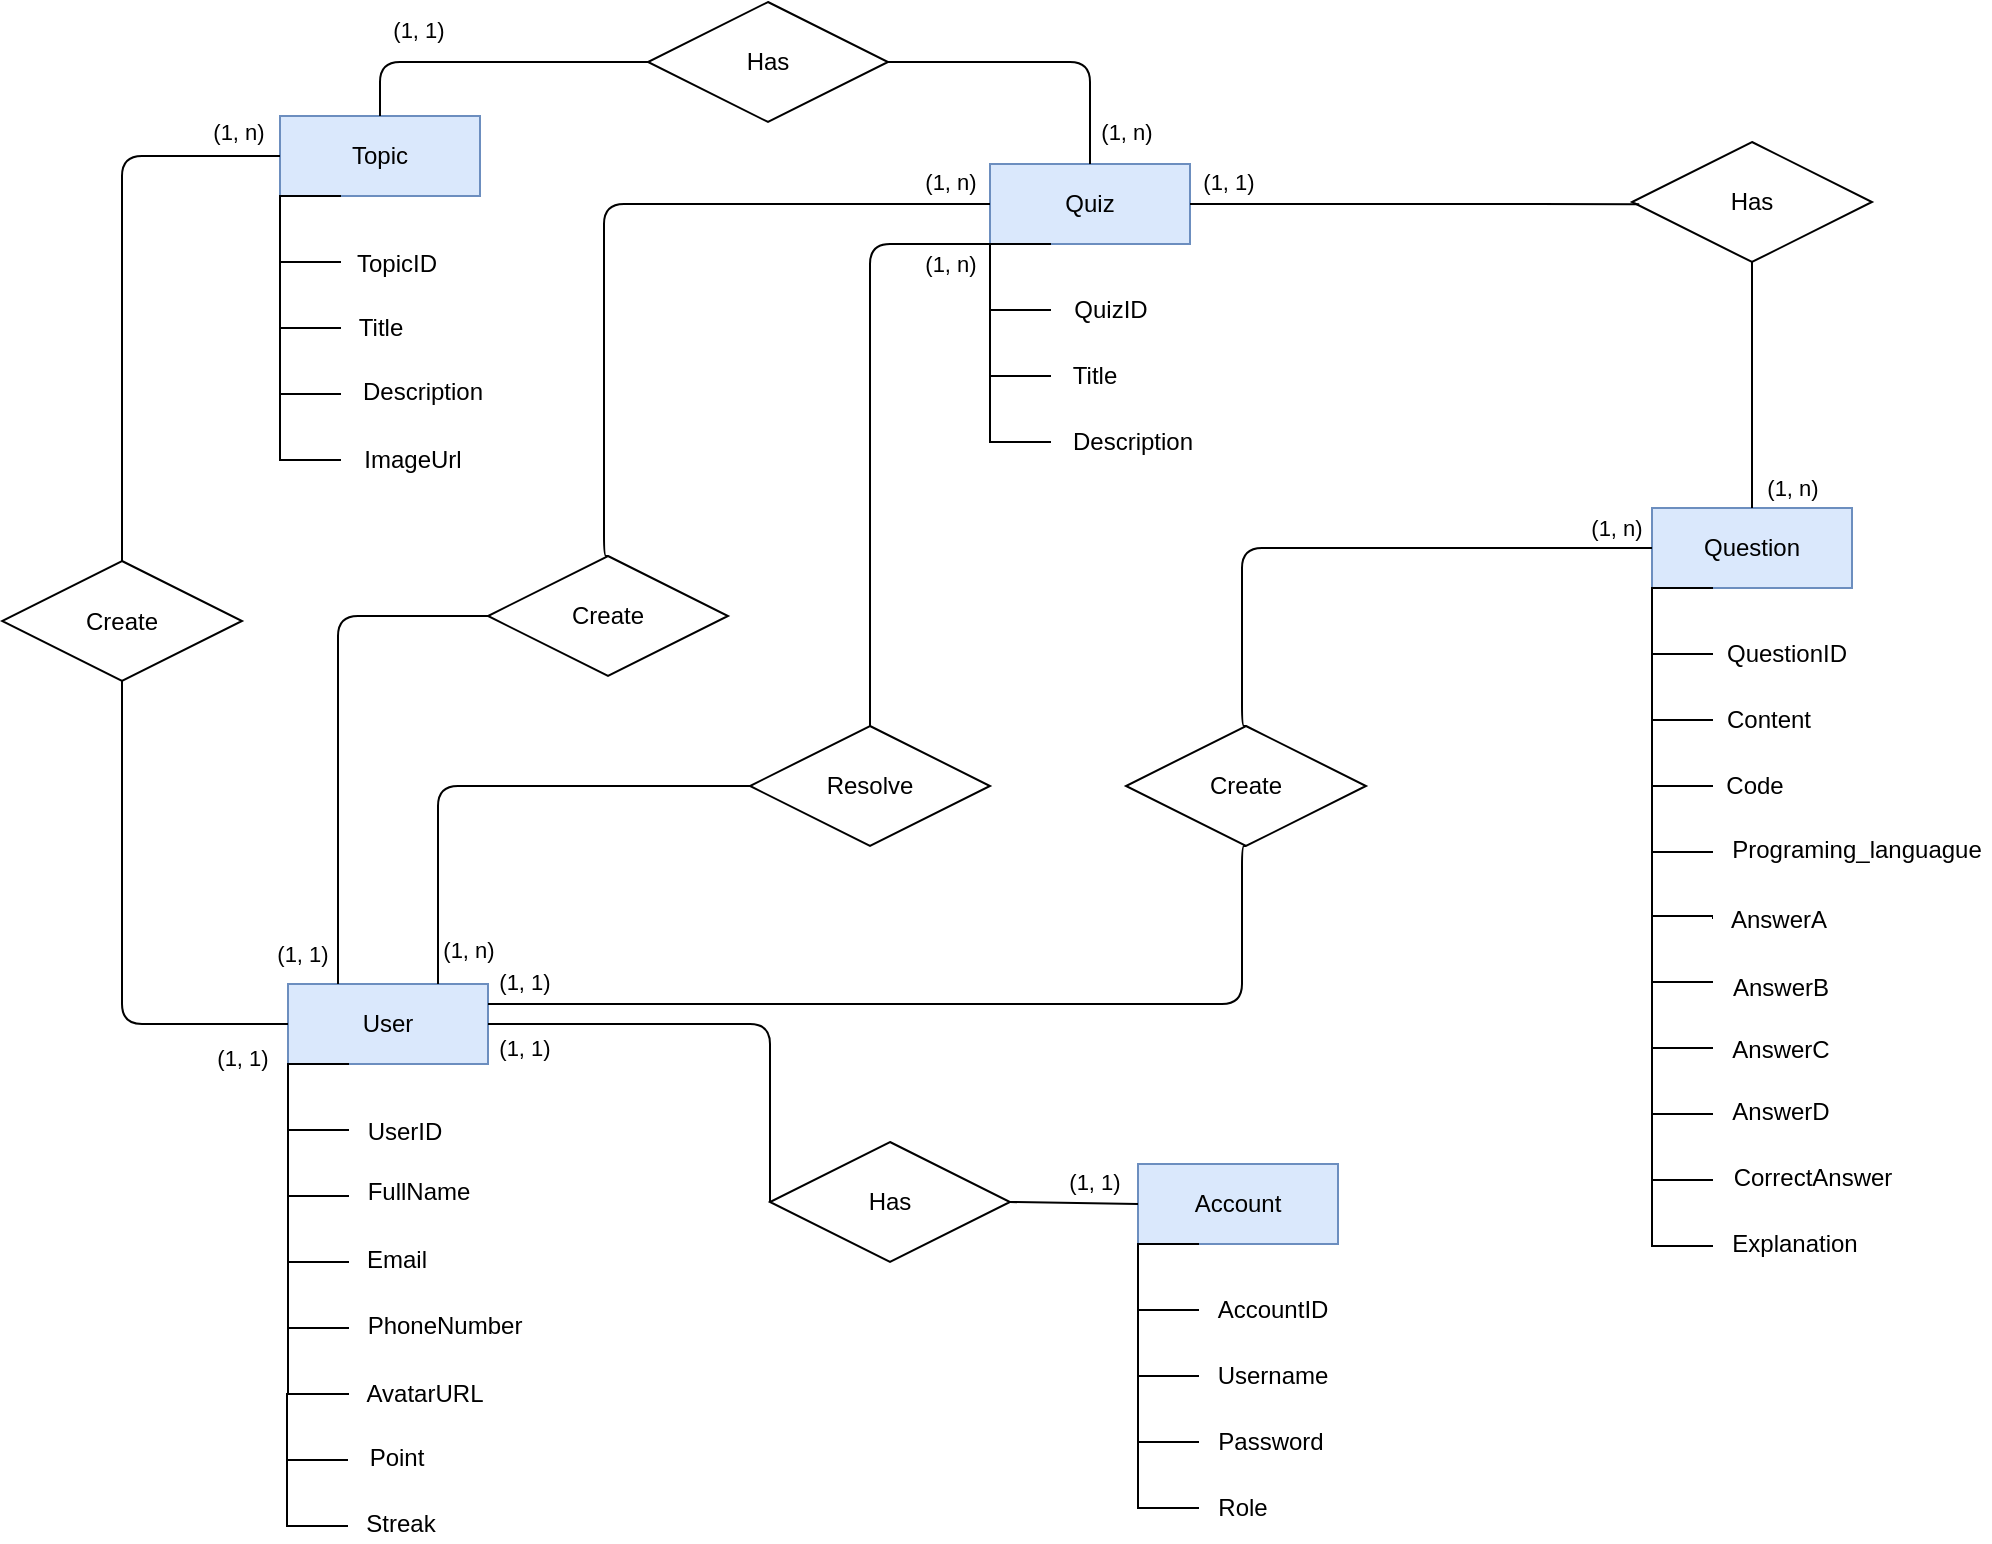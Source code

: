 <mxfile version="14.5.3" type="github">
  <diagram id="zS2Ke8lG-zN17uugovul" name="Page-1">
    <mxGraphModel dx="2226" dy="131" grid="0" gridSize="10" guides="1" tooltips="1" connect="1" arrows="1" fold="1" page="0" pageScale="1" pageWidth="827" pageHeight="1169" math="0" shadow="0">
      <root>
        <mxCell id="0" />
        <mxCell id="1" parent="0" />
        <mxCell id="2FXpOR_JV8casT9oI08A-56" value="Topic" style="whiteSpace=wrap;html=1;align=center;startSize=26;fillColor=#dae8fc;strokeColor=#6c8ebf;" vertex="1" parent="1">
          <mxGeometry x="72" y="947" width="100" height="40" as="geometry" />
        </mxCell>
        <mxCell id="2FXpOR_JV8casT9oI08A-57" value="" style="html=1;dashed=0;whitespace=wrap;shape=partialRectangle;right=0;startSize=26;fillColor=#ffffff;gradientColor=none;" vertex="1" parent="1">
          <mxGeometry x="72" y="987" width="30" height="33" as="geometry" />
        </mxCell>
        <mxCell id="2FXpOR_JV8casT9oI08A-58" value="TopicID" style="text;html=1;resizable=0;autosize=1;align=center;verticalAlign=middle;points=[];fillColor=none;strokeColor=none;startSize=26;fontSize=12;" vertex="1" parent="1">
          <mxGeometry x="105" y="1012" width="50" height="18" as="geometry" />
        </mxCell>
        <mxCell id="2FXpOR_JV8casT9oI08A-59" value="" style="html=1;dashed=0;whitespace=wrap;shape=partialRectangle;right=0;startSize=26;fillColor=#ffffff;gradientColor=none;" vertex="1" parent="1">
          <mxGeometry x="72" y="1020" width="30" height="33" as="geometry" />
        </mxCell>
        <mxCell id="2FXpOR_JV8casT9oI08A-60" value="Title" style="text;html=1;resizable=0;autosize=1;align=center;verticalAlign=middle;points=[];fillColor=none;strokeColor=none;startSize=26;fontSize=12;" vertex="1" parent="1">
          <mxGeometry x="106" y="1044" width="32" height="18" as="geometry" />
        </mxCell>
        <mxCell id="2FXpOR_JV8casT9oI08A-61" value="" style="html=1;dashed=0;whitespace=wrap;shape=partialRectangle;right=0;startSize=26;fillColor=#ffffff;gradientColor=none;" vertex="1" parent="1">
          <mxGeometry x="72" y="1053" width="30" height="33" as="geometry" />
        </mxCell>
        <mxCell id="2FXpOR_JV8casT9oI08A-62" value="Description" style="text;html=1;resizable=0;autosize=1;align=center;verticalAlign=middle;points=[];fillColor=none;strokeColor=none;startSize=26;fontSize=12;" vertex="1" parent="1">
          <mxGeometry x="108" y="1076" width="70" height="18" as="geometry" />
        </mxCell>
        <mxCell id="2FXpOR_JV8casT9oI08A-63" value="" style="html=1;dashed=0;whitespace=wrap;shape=partialRectangle;right=0;startSize=26;fillColor=#ffffff;gradientColor=none;" vertex="1" parent="1">
          <mxGeometry x="72" y="1086" width="30" height="33" as="geometry" />
        </mxCell>
        <mxCell id="2FXpOR_JV8casT9oI08A-64" value="ImageUrl" style="text;html=1;resizable=0;autosize=1;align=center;verticalAlign=middle;points=[];fillColor=none;strokeColor=none;startSize=26;fontSize=12;" vertex="1" parent="1">
          <mxGeometry x="108" y="1110" width="59" height="18" as="geometry" />
        </mxCell>
        <mxCell id="2FXpOR_JV8casT9oI08A-69" value="User" style="whiteSpace=wrap;html=1;align=center;startSize=26;fillColor=#dae8fc;strokeColor=#6c8ebf;" vertex="1" parent="1">
          <mxGeometry x="76" y="1381" width="100" height="40" as="geometry" />
        </mxCell>
        <mxCell id="2FXpOR_JV8casT9oI08A-70" value="" style="html=1;dashed=0;whitespace=wrap;shape=partialRectangle;right=0;startSize=26;fillColor=#ffffff;gradientColor=none;" vertex="1" parent="1">
          <mxGeometry x="76" y="1421" width="30" height="33" as="geometry" />
        </mxCell>
        <mxCell id="2FXpOR_JV8casT9oI08A-71" value="UserID" style="text;html=1;resizable=0;autosize=1;align=center;verticalAlign=middle;points=[];fillColor=none;strokeColor=none;startSize=26;fontSize=12;" vertex="1" parent="1">
          <mxGeometry x="110" y="1446" width="48" height="18" as="geometry" />
        </mxCell>
        <mxCell id="2FXpOR_JV8casT9oI08A-72" value="" style="html=1;dashed=0;whitespace=wrap;shape=partialRectangle;right=0;startSize=26;fillColor=#ffffff;gradientColor=none;" vertex="1" parent="1">
          <mxGeometry x="76" y="1454" width="30" height="33" as="geometry" />
        </mxCell>
        <mxCell id="2FXpOR_JV8casT9oI08A-73" value="FullName" style="text;html=1;resizable=0;autosize=1;align=center;verticalAlign=middle;points=[];fillColor=none;strokeColor=none;startSize=26;fontSize=12;" vertex="1" parent="1">
          <mxGeometry x="110" y="1476" width="61" height="18" as="geometry" />
        </mxCell>
        <mxCell id="2FXpOR_JV8casT9oI08A-74" value="" style="html=1;dashed=0;whitespace=wrap;shape=partialRectangle;right=0;startSize=26;fillColor=#ffffff;gradientColor=none;" vertex="1" parent="1">
          <mxGeometry x="76" y="1487" width="30" height="33" as="geometry" />
        </mxCell>
        <mxCell id="2FXpOR_JV8casT9oI08A-75" value="Email" style="text;html=1;resizable=0;autosize=1;align=center;verticalAlign=middle;points=[];fillColor=none;strokeColor=none;startSize=26;fontSize=12;" vertex="1" parent="1">
          <mxGeometry x="110" y="1510" width="40" height="18" as="geometry" />
        </mxCell>
        <mxCell id="2FXpOR_JV8casT9oI08A-76" value="" style="html=1;dashed=0;whitespace=wrap;shape=partialRectangle;right=0;startSize=26;fillColor=#ffffff;gradientColor=none;" vertex="1" parent="1">
          <mxGeometry x="76" y="1520" width="30" height="33" as="geometry" />
        </mxCell>
        <mxCell id="2FXpOR_JV8casT9oI08A-78" value="" style="html=1;dashed=0;whitespace=wrap;shape=partialRectangle;right=0;startSize=26;fillColor=#ffffff;gradientColor=none;" vertex="1" parent="1">
          <mxGeometry x="76" y="1553" width="30" height="33" as="geometry" />
        </mxCell>
        <mxCell id="2FXpOR_JV8casT9oI08A-79" value="PhoneNumber" style="text;html=1;resizable=0;autosize=1;align=center;verticalAlign=middle;points=[];fillColor=none;strokeColor=none;startSize=26;fontSize=12;" vertex="1" parent="1">
          <mxGeometry x="110" y="1543" width="88" height="18" as="geometry" />
        </mxCell>
        <mxCell id="2FXpOR_JV8casT9oI08A-81" value="AvatarURL" style="text;html=1;resizable=0;autosize=1;align=center;verticalAlign=middle;points=[];fillColor=none;strokeColor=none;startSize=26;fontSize=12;" vertex="1" parent="1">
          <mxGeometry x="110" y="1577" width="68" height="18" as="geometry" />
        </mxCell>
        <mxCell id="2FXpOR_JV8casT9oI08A-84" value="Account" style="whiteSpace=wrap;html=1;align=center;startSize=26;fillColor=#dae8fc;strokeColor=#6c8ebf;" vertex="1" parent="1">
          <mxGeometry x="501" y="1471" width="100" height="40" as="geometry" />
        </mxCell>
        <mxCell id="2FXpOR_JV8casT9oI08A-85" value="" style="html=1;dashed=0;whitespace=wrap;shape=partialRectangle;right=0;startSize=26;fillColor=#ffffff;gradientColor=none;" vertex="1" parent="1">
          <mxGeometry x="501" y="1511" width="30" height="33" as="geometry" />
        </mxCell>
        <mxCell id="2FXpOR_JV8casT9oI08A-86" value="AccountID" style="text;html=1;resizable=0;autosize=1;align=center;verticalAlign=middle;points=[];fillColor=none;strokeColor=none;startSize=26;fontSize=12;" vertex="1" parent="1">
          <mxGeometry x="535.5" y="1535" width="65" height="18" as="geometry" />
        </mxCell>
        <mxCell id="2FXpOR_JV8casT9oI08A-87" value="" style="html=1;dashed=0;whitespace=wrap;shape=partialRectangle;right=0;startSize=26;fillColor=#ffffff;gradientColor=none;" vertex="1" parent="1">
          <mxGeometry x="501" y="1544" width="30" height="33" as="geometry" />
        </mxCell>
        <mxCell id="2FXpOR_JV8casT9oI08A-88" value="Username" style="text;html=1;resizable=0;autosize=1;align=center;verticalAlign=middle;points=[];fillColor=none;strokeColor=none;startSize=26;fontSize=12;" vertex="1" parent="1">
          <mxGeometry x="535" y="1568" width="65" height="18" as="geometry" />
        </mxCell>
        <mxCell id="2FXpOR_JV8casT9oI08A-89" value="" style="html=1;dashed=0;whitespace=wrap;shape=partialRectangle;right=0;startSize=26;fillColor=#ffffff;gradientColor=none;" vertex="1" parent="1">
          <mxGeometry x="501" y="1577" width="30" height="33" as="geometry" />
        </mxCell>
        <mxCell id="2FXpOR_JV8casT9oI08A-90" value="Password" style="text;html=1;resizable=0;autosize=1;align=center;verticalAlign=middle;points=[];fillColor=none;strokeColor=none;startSize=26;fontSize=12;" vertex="1" parent="1">
          <mxGeometry x="535" y="1601" width="63" height="18" as="geometry" />
        </mxCell>
        <mxCell id="2FXpOR_JV8casT9oI08A-91" value="" style="html=1;dashed=0;whitespace=wrap;shape=partialRectangle;right=0;startSize=26;fillColor=#ffffff;gradientColor=none;" vertex="1" parent="1">
          <mxGeometry x="501" y="1610" width="30" height="33" as="geometry" />
        </mxCell>
        <mxCell id="2FXpOR_JV8casT9oI08A-93" value="Role" style="text;html=1;resizable=0;autosize=1;align=center;verticalAlign=middle;points=[];fillColor=none;strokeColor=none;startSize=26;fontSize=12;" vertex="1" parent="1">
          <mxGeometry x="535" y="1634" width="35" height="18" as="geometry" />
        </mxCell>
        <mxCell id="2FXpOR_JV8casT9oI08A-95" value="Quiz" style="whiteSpace=wrap;html=1;align=center;startSize=26;fillColor=#dae8fc;strokeColor=#6c8ebf;" vertex="1" parent="1">
          <mxGeometry x="427" y="971" width="100" height="40" as="geometry" />
        </mxCell>
        <mxCell id="2FXpOR_JV8casT9oI08A-96" value="" style="html=1;dashed=0;whitespace=wrap;shape=partialRectangle;right=0;startSize=26;fillColor=#ffffff;gradientColor=none;" vertex="1" parent="1">
          <mxGeometry x="427" y="1011" width="30" height="33" as="geometry" />
        </mxCell>
        <mxCell id="2FXpOR_JV8casT9oI08A-97" value="QuizID" style="text;html=1;resizable=0;autosize=1;align=center;verticalAlign=middle;points=[];fillColor=none;strokeColor=none;startSize=26;fontSize=12;" vertex="1" parent="1">
          <mxGeometry x="463" y="1035" width="47" height="18" as="geometry" />
        </mxCell>
        <mxCell id="2FXpOR_JV8casT9oI08A-98" value="" style="html=1;dashed=0;whitespace=wrap;shape=partialRectangle;right=0;startSize=26;fillColor=#ffffff;gradientColor=none;" vertex="1" parent="1">
          <mxGeometry x="427" y="1044" width="30" height="33" as="geometry" />
        </mxCell>
        <mxCell id="2FXpOR_JV8casT9oI08A-99" value="Title" style="text;html=1;resizable=0;autosize=1;align=center;verticalAlign=middle;points=[];fillColor=none;strokeColor=none;startSize=26;fontSize=12;" vertex="1" parent="1">
          <mxGeometry x="463" y="1068" width="32" height="18" as="geometry" />
        </mxCell>
        <mxCell id="2FXpOR_JV8casT9oI08A-100" value="" style="html=1;dashed=0;whitespace=wrap;shape=partialRectangle;right=0;startSize=26;fillColor=#ffffff;gradientColor=none;" vertex="1" parent="1">
          <mxGeometry x="427" y="1077" width="30" height="33" as="geometry" />
        </mxCell>
        <mxCell id="2FXpOR_JV8casT9oI08A-101" value="Description" style="text;html=1;resizable=0;autosize=1;align=center;verticalAlign=middle;points=[];fillColor=none;strokeColor=none;startSize=26;fontSize=12;" vertex="1" parent="1">
          <mxGeometry x="463" y="1101" width="70" height="18" as="geometry" />
        </mxCell>
        <mxCell id="2FXpOR_JV8casT9oI08A-104" value="Question" style="whiteSpace=wrap;html=1;align=center;startSize=26;fillColor=#dae8fc;strokeColor=#6c8ebf;" vertex="1" parent="1">
          <mxGeometry x="758" y="1143" width="100" height="40" as="geometry" />
        </mxCell>
        <mxCell id="2FXpOR_JV8casT9oI08A-105" value="" style="html=1;dashed=0;whitespace=wrap;shape=partialRectangle;right=0;startSize=26;fillColor=#ffffff;gradientColor=none;" vertex="1" parent="1">
          <mxGeometry x="758" y="1183" width="30" height="33" as="geometry" />
        </mxCell>
        <mxCell id="2FXpOR_JV8casT9oI08A-106" value="QuestionID" style="text;html=1;resizable=0;autosize=1;align=center;verticalAlign=middle;points=[];fillColor=none;strokeColor=none;startSize=26;fontSize=12;" vertex="1" parent="1">
          <mxGeometry x="790" y="1207" width="70" height="18" as="geometry" />
        </mxCell>
        <mxCell id="2FXpOR_JV8casT9oI08A-107" value="" style="html=1;dashed=0;whitespace=wrap;shape=partialRectangle;right=0;startSize=26;fillColor=#ffffff;gradientColor=none;" vertex="1" parent="1">
          <mxGeometry x="758" y="1216" width="30" height="33" as="geometry" />
        </mxCell>
        <mxCell id="2FXpOR_JV8casT9oI08A-108" value="Content" style="text;html=1;resizable=0;autosize=1;align=center;verticalAlign=middle;points=[];fillColor=none;strokeColor=none;startSize=26;fontSize=12;" vertex="1" parent="1">
          <mxGeometry x="790" y="1240" width="52" height="18" as="geometry" />
        </mxCell>
        <mxCell id="2FXpOR_JV8casT9oI08A-109" value="" style="html=1;dashed=0;whitespace=wrap;shape=partialRectangle;right=0;startSize=26;fillColor=#ffffff;gradientColor=none;" vertex="1" parent="1">
          <mxGeometry x="758" y="1249" width="30" height="33" as="geometry" />
        </mxCell>
        <mxCell id="2FXpOR_JV8casT9oI08A-110" value="Code" style="text;html=1;resizable=0;autosize=1;align=center;verticalAlign=middle;points=[];fillColor=none;strokeColor=none;startSize=26;fontSize=12;" vertex="1" parent="1">
          <mxGeometry x="789" y="1273" width="39" height="18" as="geometry" />
        </mxCell>
        <mxCell id="2FXpOR_JV8casT9oI08A-111" value="" style="html=1;dashed=0;whitespace=wrap;shape=partialRectangle;right=0;startSize=26;fillColor=#ffffff;gradientColor=none;" vertex="1" parent="1">
          <mxGeometry x="758" y="1282" width="30" height="33" as="geometry" />
        </mxCell>
        <mxCell id="2FXpOR_JV8casT9oI08A-112" value="" style="html=1;dashed=0;whitespace=wrap;shape=partialRectangle;right=0;startSize=26;fillColor=#ffffff;gradientColor=none;" vertex="1" parent="1">
          <mxGeometry x="758" y="1315" width="30" height="33" as="geometry" />
        </mxCell>
        <mxCell id="2FXpOR_JV8casT9oI08A-113" value="Programing_languague" style="text;html=1;resizable=0;autosize=1;align=center;verticalAlign=middle;points=[];fillColor=none;strokeColor=none;startSize=26;fontSize=12;" vertex="1" parent="1">
          <mxGeometry x="792" y="1305" width="135" height="18" as="geometry" />
        </mxCell>
        <mxCell id="2FXpOR_JV8casT9oI08A-115" value="AnswerA" style="text;html=1;resizable=0;autosize=1;align=center;verticalAlign=middle;points=[];fillColor=none;strokeColor=none;startSize=26;fontSize=12;" vertex="1" parent="1">
          <mxGeometry x="792" y="1340" width="58" height="18" as="geometry" />
        </mxCell>
        <mxCell id="2FXpOR_JV8casT9oI08A-116" value="" style="html=1;dashed=0;whitespace=wrap;shape=partialRectangle;right=0;startSize=26;fillColor=#ffffff;gradientColor=none;" vertex="1" parent="1">
          <mxGeometry x="758" y="1347" width="30" height="33" as="geometry" />
        </mxCell>
        <mxCell id="2FXpOR_JV8casT9oI08A-117" value="AnswerB" style="text;html=1;resizable=0;autosize=1;align=center;verticalAlign=middle;points=[];fillColor=none;strokeColor=none;startSize=26;fontSize=12;" vertex="1" parent="1">
          <mxGeometry x="793" y="1374" width="58" height="18" as="geometry" />
        </mxCell>
        <mxCell id="2FXpOR_JV8casT9oI08A-118" value="" style="html=1;dashed=0;whitespace=wrap;shape=partialRectangle;right=0;startSize=26;fillColor=#ffffff;gradientColor=none;" vertex="1" parent="1">
          <mxGeometry x="758" y="1380" width="30" height="33" as="geometry" />
        </mxCell>
        <mxCell id="2FXpOR_JV8casT9oI08A-119" value="AnswerC" style="text;html=1;resizable=0;autosize=1;align=center;verticalAlign=middle;points=[];fillColor=none;strokeColor=none;startSize=26;fontSize=12;" vertex="1" parent="1">
          <mxGeometry x="792" y="1405" width="59" height="18" as="geometry" />
        </mxCell>
        <mxCell id="2FXpOR_JV8casT9oI08A-120" value="" style="html=1;dashed=0;whitespace=wrap;shape=partialRectangle;right=0;startSize=26;fillColor=#ffffff;gradientColor=none;" vertex="1" parent="1">
          <mxGeometry x="758" y="1413" width="30" height="33" as="geometry" />
        </mxCell>
        <mxCell id="2FXpOR_JV8casT9oI08A-121" value="" style="html=1;dashed=0;whitespace=wrap;shape=partialRectangle;right=0;startSize=26;fillColor=#ffffff;gradientColor=none;" vertex="1" parent="1">
          <mxGeometry x="758" y="1446" width="30" height="33" as="geometry" />
        </mxCell>
        <mxCell id="2FXpOR_JV8casT9oI08A-122" value="AnswerD" style="text;html=1;resizable=0;autosize=1;align=center;verticalAlign=middle;points=[];fillColor=none;strokeColor=none;startSize=26;fontSize=12;" vertex="1" parent="1">
          <mxGeometry x="792" y="1436" width="59" height="18" as="geometry" />
        </mxCell>
        <mxCell id="2FXpOR_JV8casT9oI08A-123" value="CorrectAnswer" style="text;html=1;resizable=0;autosize=1;align=center;verticalAlign=middle;points=[];fillColor=none;strokeColor=none;startSize=26;fontSize=12;" vertex="1" parent="1">
          <mxGeometry x="793" y="1469" width="89" height="18" as="geometry" />
        </mxCell>
        <mxCell id="2FXpOR_JV8casT9oI08A-124" value="" style="html=1;dashed=0;whitespace=wrap;shape=partialRectangle;right=0;startSize=26;fillColor=#ffffff;gradientColor=none;" vertex="1" parent="1">
          <mxGeometry x="758" y="1479" width="30" height="33" as="geometry" />
        </mxCell>
        <mxCell id="2FXpOR_JV8casT9oI08A-126" value="Explanation" style="text;html=1;resizable=0;autosize=1;align=center;verticalAlign=middle;points=[];fillColor=none;strokeColor=none;startSize=26;fontSize=12;" vertex="1" parent="1">
          <mxGeometry x="793" y="1502" width="72" height="18" as="geometry" />
        </mxCell>
        <mxCell id="2FXpOR_JV8casT9oI08A-127" value="Has" style="shape=rhombus;perimeter=rhombusPerimeter;whiteSpace=wrap;html=1;align=center;startSize=26;fillColor=#ffffff;gradientColor=none;" vertex="1" parent="1">
          <mxGeometry x="256" y="890" width="120" height="60" as="geometry" />
        </mxCell>
        <mxCell id="2FXpOR_JV8casT9oI08A-128" value="Create" style="shape=rhombus;perimeter=rhombusPerimeter;whiteSpace=wrap;html=1;align=center;startSize=26;fillColor=#ffffff;gradientColor=none;" vertex="1" parent="1">
          <mxGeometry x="-67" y="1169.5" width="120" height="60" as="geometry" />
        </mxCell>
        <mxCell id="2FXpOR_JV8casT9oI08A-129" value="Create" style="shape=rhombus;perimeter=rhombusPerimeter;whiteSpace=wrap;html=1;align=center;startSize=26;fillColor=#ffffff;gradientColor=none;" vertex="1" parent="1">
          <mxGeometry x="176" y="1167" width="120" height="60" as="geometry" />
        </mxCell>
        <mxCell id="2FXpOR_JV8casT9oI08A-130" value="Has" style="shape=rhombus;perimeter=rhombusPerimeter;whiteSpace=wrap;html=1;align=center;startSize=26;fillColor=#ffffff;gradientColor=none;" vertex="1" parent="1">
          <mxGeometry x="317" y="1460" width="120" height="60" as="geometry" />
        </mxCell>
        <mxCell id="2FXpOR_JV8casT9oI08A-131" value="Create" style="shape=rhombus;perimeter=rhombusPerimeter;whiteSpace=wrap;html=1;align=center;startSize=26;fillColor=#ffffff;gradientColor=none;" vertex="1" parent="1">
          <mxGeometry x="495" y="1252" width="120" height="60" as="geometry" />
        </mxCell>
        <mxCell id="2FXpOR_JV8casT9oI08A-132" value="Has" style="shape=rhombus;perimeter=rhombusPerimeter;whiteSpace=wrap;html=1;align=center;startSize=26;fillColor=#ffffff;gradientColor=none;" vertex="1" parent="1">
          <mxGeometry x="748" y="960" width="120" height="60" as="geometry" />
        </mxCell>
        <mxCell id="2FXpOR_JV8casT9oI08A-133" value="" style="endArrow=none;html=1;exitX=0.5;exitY=0;exitDx=0;exitDy=0;entryX=0;entryY=0.5;entryDx=0;entryDy=0;edgeStyle=elbowEdgeStyle;" edge="1" parent="1" source="2FXpOR_JV8casT9oI08A-129" target="2FXpOR_JV8casT9oI08A-95">
          <mxGeometry width="50" height="50" relative="1" as="geometry">
            <mxPoint x="386" y="1204" as="sourcePoint" />
            <mxPoint x="436" y="1154" as="targetPoint" />
            <Array as="points">
              <mxPoint x="234" y="1075" />
            </Array>
          </mxGeometry>
        </mxCell>
        <mxCell id="2FXpOR_JV8casT9oI08A-134" value="" style="endArrow=none;html=1;exitX=0.5;exitY=0;exitDx=0;exitDy=0;entryX=0;entryY=1;entryDx=0;entryDy=0;edgeStyle=elbowEdgeStyle;" edge="1" parent="1" source="2FXpOR_JV8casT9oI08A-141" target="2FXpOR_JV8casT9oI08A-95">
          <mxGeometry width="50" height="50" relative="1" as="geometry">
            <mxPoint x="380" y="1198" as="sourcePoint" />
            <mxPoint x="430" y="1148" as="targetPoint" />
            <Array as="points">
              <mxPoint x="367" y="1133" />
            </Array>
          </mxGeometry>
        </mxCell>
        <mxCell id="2FXpOR_JV8casT9oI08A-135" value="" style="endArrow=none;html=1;exitX=0.75;exitY=0;exitDx=0;exitDy=0;entryX=0;entryY=0.5;entryDx=0;entryDy=0;edgeStyle=elbowEdgeStyle;" edge="1" parent="1" source="2FXpOR_JV8casT9oI08A-69" target="2FXpOR_JV8casT9oI08A-141">
          <mxGeometry width="50" height="50" relative="1" as="geometry">
            <mxPoint x="425" y="1258" as="sourcePoint" />
            <mxPoint x="215" y="1275" as="targetPoint" />
            <Array as="points">
              <mxPoint x="151" y="1328" />
            </Array>
          </mxGeometry>
        </mxCell>
        <mxCell id="2FXpOR_JV8casT9oI08A-136" value="" style="endArrow=none;html=1;entryX=1;entryY=0.5;entryDx=0;entryDy=0;exitX=0.5;exitY=0;exitDx=0;exitDy=0;edgeStyle=elbowEdgeStyle;" edge="1" parent="1" source="2FXpOR_JV8casT9oI08A-95" target="2FXpOR_JV8casT9oI08A-127">
          <mxGeometry width="50" height="50" relative="1" as="geometry">
            <mxPoint x="277" y="1064" as="sourcePoint" />
            <mxPoint x="327" y="1014" as="targetPoint" />
            <Array as="points">
              <mxPoint x="477" y="945" />
            </Array>
          </mxGeometry>
        </mxCell>
        <mxCell id="2FXpOR_JV8casT9oI08A-137" value="" style="endArrow=none;html=1;exitX=0.5;exitY=0;exitDx=0;exitDy=0;entryX=0;entryY=0.5;entryDx=0;entryDy=0;edgeStyle=elbowEdgeStyle;" edge="1" parent="1" source="2FXpOR_JV8casT9oI08A-56" target="2FXpOR_JV8casT9oI08A-127">
          <mxGeometry width="50" height="50" relative="1" as="geometry">
            <mxPoint x="234" y="1112" as="sourcePoint" />
            <mxPoint x="284" y="1062" as="targetPoint" />
            <Array as="points">
              <mxPoint x="122" y="929" />
            </Array>
          </mxGeometry>
        </mxCell>
        <mxCell id="2FXpOR_JV8casT9oI08A-138" value="" style="endArrow=none;html=1;exitX=0;exitY=0.5;exitDx=0;exitDy=0;entryX=0.25;entryY=0;entryDx=0;entryDy=0;edgeStyle=elbowEdgeStyle;" edge="1" parent="1" source="2FXpOR_JV8casT9oI08A-129" target="2FXpOR_JV8casT9oI08A-69">
          <mxGeometry width="50" height="50" relative="1" as="geometry">
            <mxPoint x="209" y="1171" as="sourcePoint" />
            <mxPoint x="259" y="1121" as="targetPoint" />
            <Array as="points">
              <mxPoint x="101" y="1292" />
            </Array>
          </mxGeometry>
        </mxCell>
        <mxCell id="2FXpOR_JV8casT9oI08A-139" value="" style="endArrow=none;html=1;exitX=0.5;exitY=1;exitDx=0;exitDy=0;entryX=0;entryY=0.5;entryDx=0;entryDy=0;edgeStyle=elbowEdgeStyle;" edge="1" parent="1" source="2FXpOR_JV8casT9oI08A-128" target="2FXpOR_JV8casT9oI08A-69">
          <mxGeometry width="50" height="50" relative="1" as="geometry">
            <mxPoint x="152" y="1203" as="sourcePoint" />
            <mxPoint x="202" y="1153" as="targetPoint" />
            <Array as="points">
              <mxPoint x="-7" y="1306" />
              <mxPoint x="-12" y="1329" />
            </Array>
          </mxGeometry>
        </mxCell>
        <mxCell id="2FXpOR_JV8casT9oI08A-140" value="" style="endArrow=none;html=1;exitX=0.5;exitY=0;exitDx=0;exitDy=0;entryX=0;entryY=0.5;entryDx=0;entryDy=0;edgeStyle=elbowEdgeStyle;" edge="1" parent="1" source="2FXpOR_JV8casT9oI08A-128" target="2FXpOR_JV8casT9oI08A-56">
          <mxGeometry width="50" height="50" relative="1" as="geometry">
            <mxPoint x="76" y="1233" as="sourcePoint" />
            <mxPoint x="126" y="1183" as="targetPoint" />
            <Array as="points">
              <mxPoint x="-7" y="1123" />
              <mxPoint x="-12" y="1071" />
            </Array>
          </mxGeometry>
        </mxCell>
        <mxCell id="2FXpOR_JV8casT9oI08A-141" value="Resolve" style="shape=rhombus;perimeter=rhombusPerimeter;whiteSpace=wrap;html=1;align=center;startSize=26;fillColor=#ffffff;gradientColor=none;" vertex="1" parent="1">
          <mxGeometry x="307" y="1252" width="120" height="60" as="geometry" />
        </mxCell>
        <mxCell id="2FXpOR_JV8casT9oI08A-142" value="" style="endArrow=none;html=1;entryX=0;entryY=0.5;entryDx=0;entryDy=0;exitX=0.5;exitY=0;exitDx=0;exitDy=0;edgeStyle=elbowEdgeStyle;" edge="1" parent="1" source="2FXpOR_JV8casT9oI08A-131" target="2FXpOR_JV8casT9oI08A-104">
          <mxGeometry width="50" height="50" relative="1" as="geometry">
            <mxPoint x="326" y="1131" as="sourcePoint" />
            <mxPoint x="376" y="1081" as="targetPoint" />
            <Array as="points">
              <mxPoint x="553" y="1236" />
            </Array>
          </mxGeometry>
        </mxCell>
        <mxCell id="2FXpOR_JV8casT9oI08A-143" value="" style="endArrow=none;html=1;exitX=0.5;exitY=1;exitDx=0;exitDy=0;entryX=0.5;entryY=0;entryDx=0;entryDy=0;edgeStyle=elbowEdgeStyle;" edge="1" parent="1" source="2FXpOR_JV8casT9oI08A-132" target="2FXpOR_JV8casT9oI08A-104">
          <mxGeometry width="50" height="50" relative="1" as="geometry">
            <mxPoint x="481" y="1257.5" as="sourcePoint" />
            <mxPoint x="531" y="1207.5" as="targetPoint" />
            <Array as="points">
              <mxPoint x="808" y="1060" />
              <mxPoint x="803" y="1061" />
              <mxPoint x="803" y="1036" />
              <mxPoint x="808" y="1043" />
            </Array>
          </mxGeometry>
        </mxCell>
        <mxCell id="2FXpOR_JV8casT9oI08A-144" value="" style="endArrow=none;html=1;exitX=1;exitY=0.5;exitDx=0;exitDy=0;entryX=0.03;entryY=0.518;entryDx=0;entryDy=0;edgeStyle=elbowEdgeStyle;entryPerimeter=0;" edge="1" parent="1" source="2FXpOR_JV8casT9oI08A-95" target="2FXpOR_JV8casT9oI08A-132">
          <mxGeometry width="50" height="50" relative="1" as="geometry">
            <mxPoint x="510" y="1188" as="sourcePoint" />
            <mxPoint x="560" y="1138" as="targetPoint" />
            <Array as="points">
              <mxPoint x="690" y="1015" />
              <mxPoint x="685" y="1010" />
              <mxPoint x="656" y="1011" />
            </Array>
          </mxGeometry>
        </mxCell>
        <mxCell id="2FXpOR_JV8casT9oI08A-145" value="" style="endArrow=none;html=1;exitX=1;exitY=0.25;exitDx=0;exitDy=0;entryX=0.5;entryY=1;entryDx=0;entryDy=0;edgeStyle=elbowEdgeStyle;" edge="1" parent="1" source="2FXpOR_JV8casT9oI08A-69" target="2FXpOR_JV8casT9oI08A-131">
          <mxGeometry width="50" height="50" relative="1" as="geometry">
            <mxPoint x="401" y="1368" as="sourcePoint" />
            <mxPoint x="451" y="1318" as="targetPoint" />
            <Array as="points">
              <mxPoint x="553" y="1384" />
            </Array>
          </mxGeometry>
        </mxCell>
        <mxCell id="2FXpOR_JV8casT9oI08A-147" value="" style="endArrow=none;html=1;exitX=1;exitY=0.5;exitDx=0;exitDy=0;entryX=0;entryY=0.5;entryDx=0;entryDy=0;edgeStyle=elbowEdgeStyle;" edge="1" parent="1" source="2FXpOR_JV8casT9oI08A-69" target="2FXpOR_JV8casT9oI08A-130">
          <mxGeometry width="50" height="50" relative="1" as="geometry">
            <mxPoint x="282" y="1514" as="sourcePoint" />
            <mxPoint x="332" y="1464" as="targetPoint" />
            <Array as="points">
              <mxPoint x="317" y="1452" />
            </Array>
          </mxGeometry>
        </mxCell>
        <mxCell id="2FXpOR_JV8casT9oI08A-149" value="" style="html=1;dashed=0;whitespace=wrap;shape=partialRectangle;right=0;startSize=26;fillColor=#ffffff;gradientColor=none;" vertex="1" parent="1">
          <mxGeometry x="75.5" y="1586" width="30" height="33" as="geometry" />
        </mxCell>
        <mxCell id="2FXpOR_JV8casT9oI08A-150" value="Point" style="text;html=1;resizable=0;autosize=1;align=center;verticalAlign=middle;points=[];fillColor=none;strokeColor=none;startSize=26;fontSize=12;" vertex="1" parent="1">
          <mxGeometry x="111.5" y="1609" width="37" height="18" as="geometry" />
        </mxCell>
        <mxCell id="2FXpOR_JV8casT9oI08A-151" value="" style="html=1;dashed=0;whitespace=wrap;shape=partialRectangle;right=0;startSize=26;fillColor=#ffffff;gradientColor=none;" vertex="1" parent="1">
          <mxGeometry x="75.5" y="1619" width="30" height="33" as="geometry" />
        </mxCell>
        <mxCell id="2FXpOR_JV8casT9oI08A-153" value="Streak" style="text;html=1;resizable=0;autosize=1;align=center;verticalAlign=middle;points=[];fillColor=none;strokeColor=none;startSize=26;fontSize=12;" vertex="1" parent="1">
          <mxGeometry x="110" y="1642" width="44" height="18" as="geometry" />
        </mxCell>
        <mxCell id="2FXpOR_JV8casT9oI08A-155" value="(1, 1)" style="edgeLabel;html=1;align=center;verticalAlign=middle;resizable=0;points=[];" vertex="1" connectable="0" parent="1">
          <mxGeometry x="140.501" y="904" as="geometry" />
        </mxCell>
        <mxCell id="2FXpOR_JV8casT9oI08A-157" value="(1, n)" style="edgeLabel;html=1;align=center;verticalAlign=middle;resizable=0;points=[];" vertex="1" connectable="0" parent="1">
          <mxGeometry x="495.001" y="955" as="geometry" />
        </mxCell>
        <mxCell id="2FXpOR_JV8casT9oI08A-158" value="(1, n)" style="edgeLabel;html=1;align=center;verticalAlign=middle;resizable=0;points=[];" vertex="1" connectable="0" parent="1">
          <mxGeometry x="51.001" y="955" as="geometry" />
        </mxCell>
        <mxCell id="2FXpOR_JV8casT9oI08A-159" value="(1, 1)" style="edgeLabel;html=1;align=center;verticalAlign=middle;resizable=0;points=[];" vertex="1" connectable="0" parent="1">
          <mxGeometry x="546.001" y="980" as="geometry" />
        </mxCell>
        <mxCell id="2FXpOR_JV8casT9oI08A-160" value="(1, n)" style="edgeLabel;html=1;align=center;verticalAlign=middle;resizable=0;points=[];" vertex="1" connectable="0" parent="1">
          <mxGeometry x="407.001" y="980" as="geometry" />
        </mxCell>
        <mxCell id="2FXpOR_JV8casT9oI08A-161" value="(1, n)" style="edgeLabel;html=1;align=center;verticalAlign=middle;resizable=0;points=[];" vertex="1" connectable="0" parent="1">
          <mxGeometry x="407.001" y="1021" as="geometry" />
        </mxCell>
        <mxCell id="2FXpOR_JV8casT9oI08A-162" value="(1, n)" style="edgeLabel;html=1;align=center;verticalAlign=middle;resizable=0;points=[];" vertex="1" connectable="0" parent="1">
          <mxGeometry x="828.001" y="1133" as="geometry" />
        </mxCell>
        <mxCell id="2FXpOR_JV8casT9oI08A-163" value="(1, n)" style="edgeLabel;html=1;align=center;verticalAlign=middle;resizable=0;points=[];" vertex="1" connectable="0" parent="1">
          <mxGeometry x="746.001" y="1151" as="geometry">
            <mxPoint x="-6" y="2" as="offset" />
          </mxGeometry>
        </mxCell>
        <mxCell id="2FXpOR_JV8casT9oI08A-164" value="(1, 1)" style="edgeLabel;html=1;align=center;verticalAlign=middle;resizable=0;points=[];" vertex="1" connectable="0" parent="1">
          <mxGeometry x="479.001" y="1480" as="geometry" />
        </mxCell>
        <mxCell id="2FXpOR_JV8casT9oI08A-165" value="(1, 1)" style="edgeLabel;html=1;align=center;verticalAlign=middle;resizable=0;points=[];" vertex="1" connectable="0" parent="1">
          <mxGeometry x="194.001" y="1413" as="geometry" />
        </mxCell>
        <mxCell id="2FXpOR_JV8casT9oI08A-166" value="(1, 1)" style="edgeLabel;html=1;align=center;verticalAlign=middle;resizable=0;points=[];" vertex="1" connectable="0" parent="1">
          <mxGeometry x="194.001" y="1380" as="geometry" />
        </mxCell>
        <mxCell id="2FXpOR_JV8casT9oI08A-167" value="(1, n)" style="edgeLabel;html=1;align=center;verticalAlign=middle;resizable=0;points=[];" vertex="1" connectable="0" parent="1">
          <mxGeometry x="166.001" y="1363.5" as="geometry" />
        </mxCell>
        <mxCell id="2FXpOR_JV8casT9oI08A-168" value="(1, 1)" style="edgeLabel;html=1;align=center;verticalAlign=middle;resizable=0;points=[];" vertex="1" connectable="0" parent="1">
          <mxGeometry x="83.001" y="1366" as="geometry" />
        </mxCell>
        <mxCell id="2FXpOR_JV8casT9oI08A-169" value="(1, 1)" style="edgeLabel;html=1;align=center;verticalAlign=middle;resizable=0;points=[];" vertex="1" connectable="0" parent="1">
          <mxGeometry x="53.001" y="1418" as="geometry" />
        </mxCell>
        <mxCell id="2FXpOR_JV8casT9oI08A-170" value="" style="endArrow=none;html=1;exitX=1;exitY=0.5;exitDx=0;exitDy=0;entryX=0;entryY=0.5;entryDx=0;entryDy=0;" edge="1" parent="1" source="2FXpOR_JV8casT9oI08A-130" target="2FXpOR_JV8casT9oI08A-84">
          <mxGeometry width="50" height="50" relative="1" as="geometry">
            <mxPoint x="342" y="1557" as="sourcePoint" />
            <mxPoint x="392" y="1507" as="targetPoint" />
          </mxGeometry>
        </mxCell>
      </root>
    </mxGraphModel>
  </diagram>
</mxfile>
